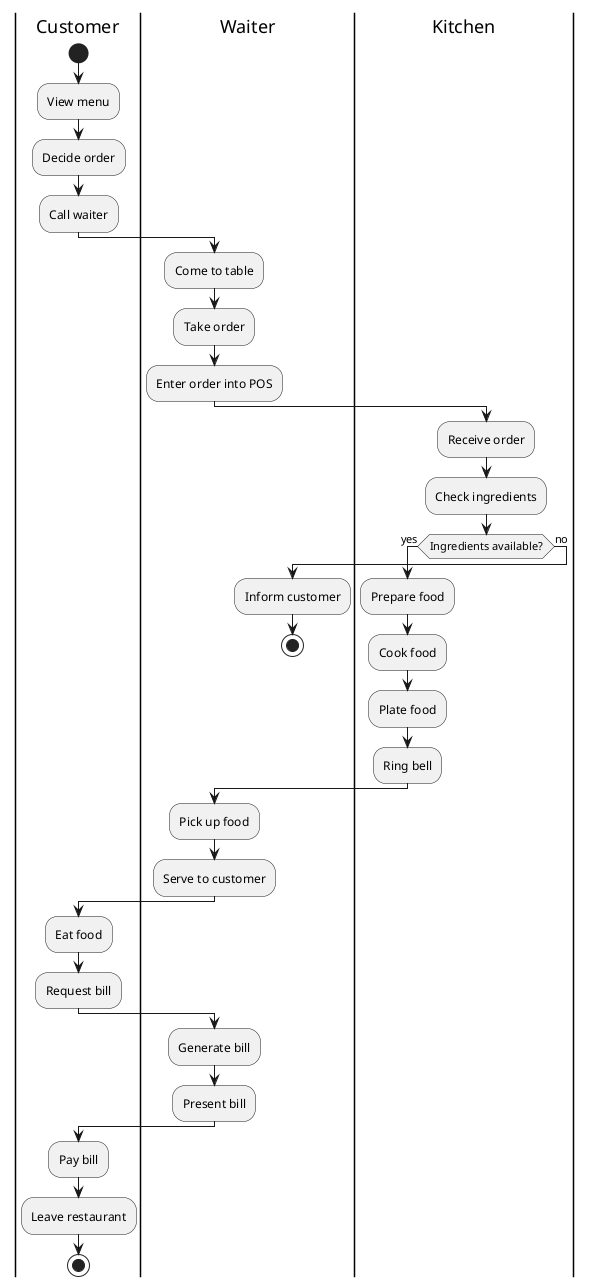 @startuml Restaurant - Order Food

|Customer|
start
:View menu;
:Decide order;
:Call waiter;

|Waiter|
:Come to table;
:Take order;
:Enter order into POS;

|Kitchen|
:Receive order;
:Check ingredients;

if (Ingredients available?) then (yes)
    :Prepare food;
    :Cook food;
    :Plate food;
    :Ring bell;
else (no)
    |Waiter|
    :Inform customer;
    stop
endif

|Waiter|
:Pick up food;
:Serve to customer;

|Customer|
:Eat food;
:Request bill;

|Waiter|
:Generate bill;
:Present bill;

|Customer|
:Pay bill;
:Leave restaurant;

stop

@enduml

